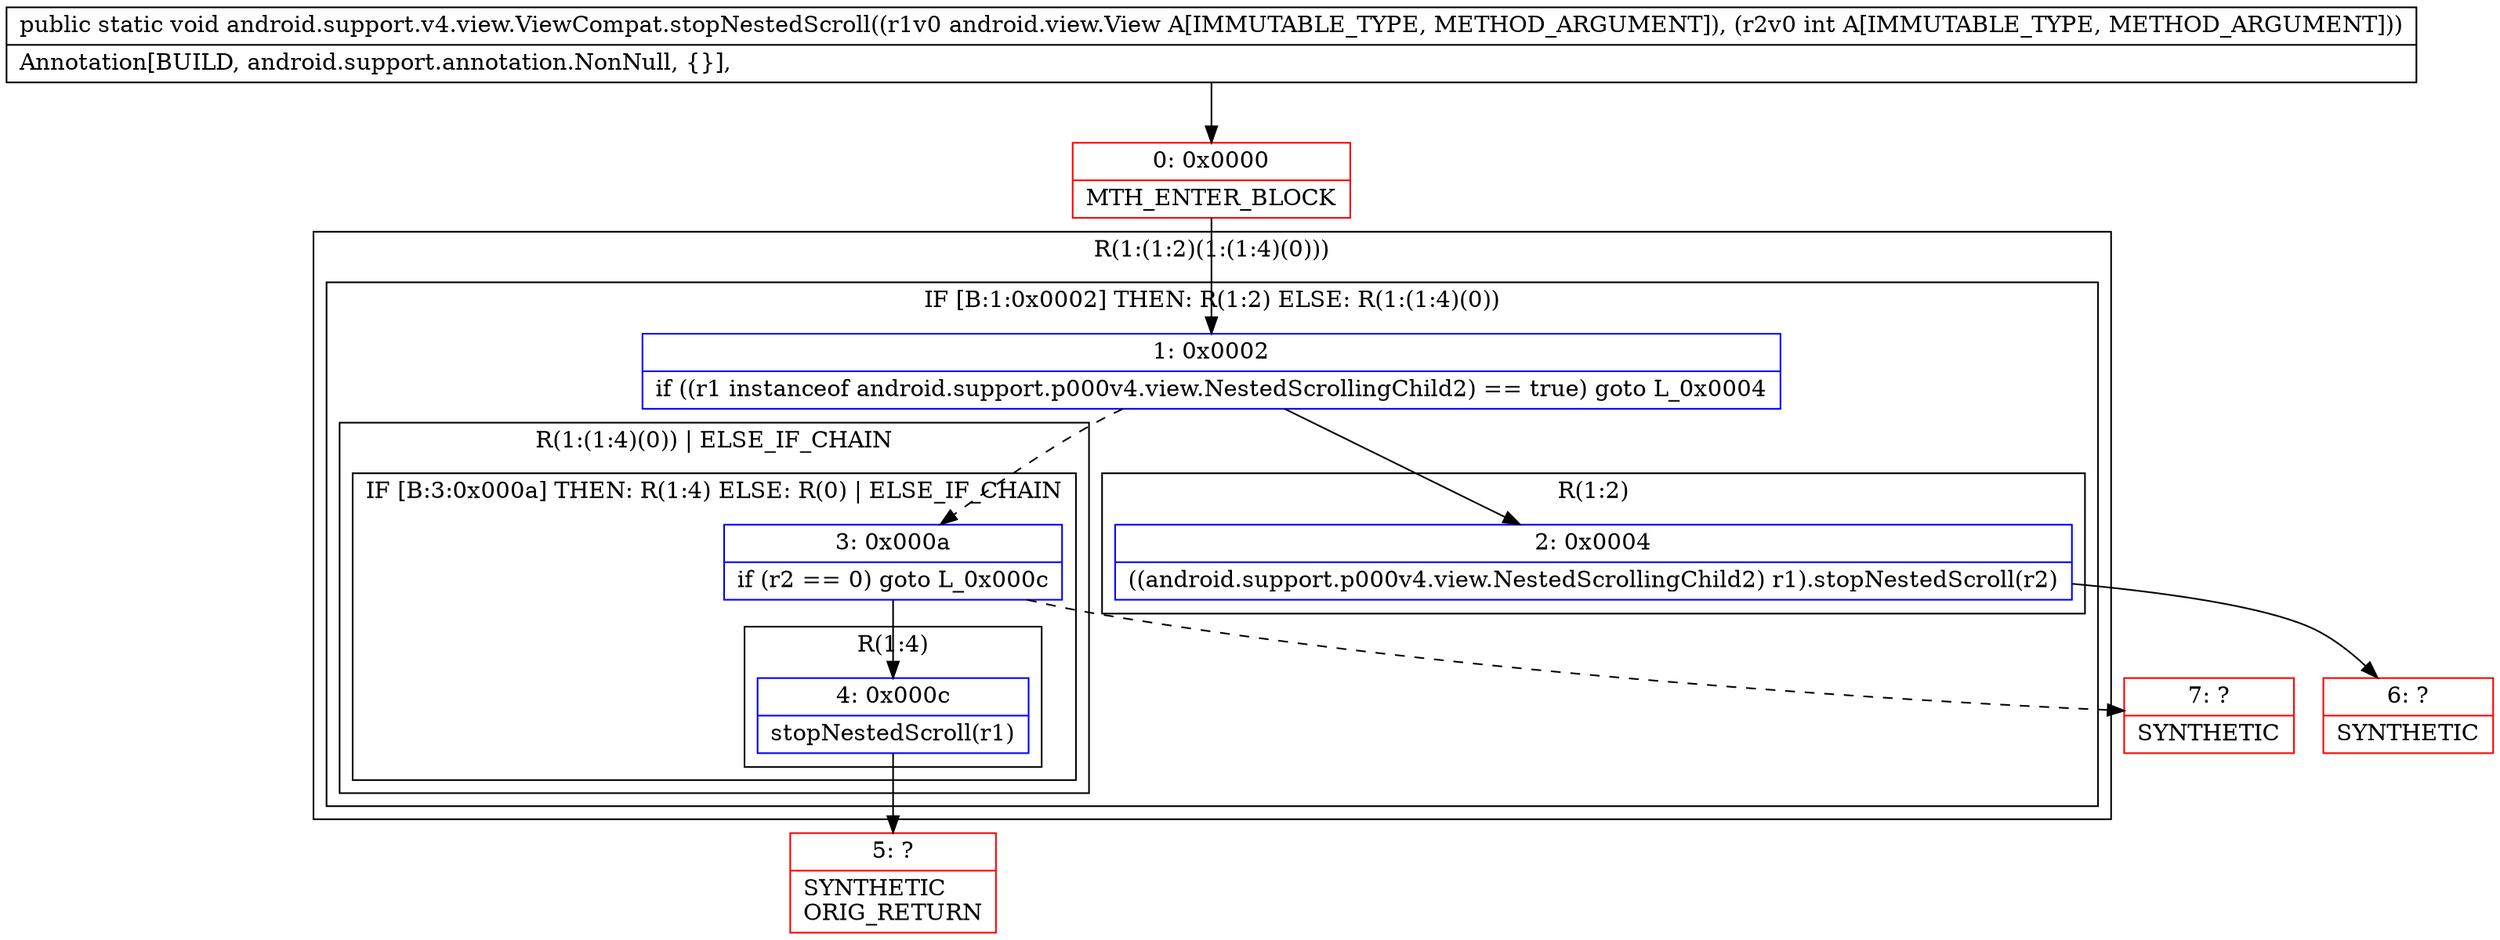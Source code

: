 digraph "CFG forandroid.support.v4.view.ViewCompat.stopNestedScroll(Landroid\/view\/View;I)V" {
subgraph cluster_Region_1792603044 {
label = "R(1:(1:2)(1:(1:4)(0)))";
node [shape=record,color=blue];
subgraph cluster_IfRegion_416748646 {
label = "IF [B:1:0x0002] THEN: R(1:2) ELSE: R(1:(1:4)(0))";
node [shape=record,color=blue];
Node_1 [shape=record,label="{1\:\ 0x0002|if ((r1 instanceof android.support.p000v4.view.NestedScrollingChild2) == true) goto L_0x0004\l}"];
subgraph cluster_Region_298590651 {
label = "R(1:2)";
node [shape=record,color=blue];
Node_2 [shape=record,label="{2\:\ 0x0004|((android.support.p000v4.view.NestedScrollingChild2) r1).stopNestedScroll(r2)\l}"];
}
subgraph cluster_Region_587663172 {
label = "R(1:(1:4)(0)) | ELSE_IF_CHAIN\l";
node [shape=record,color=blue];
subgraph cluster_IfRegion_242189651 {
label = "IF [B:3:0x000a] THEN: R(1:4) ELSE: R(0) | ELSE_IF_CHAIN\l";
node [shape=record,color=blue];
Node_3 [shape=record,label="{3\:\ 0x000a|if (r2 == 0) goto L_0x000c\l}"];
subgraph cluster_Region_784057564 {
label = "R(1:4)";
node [shape=record,color=blue];
Node_4 [shape=record,label="{4\:\ 0x000c|stopNestedScroll(r1)\l}"];
}
subgraph cluster_Region_1586166089 {
label = "R(0)";
node [shape=record,color=blue];
}
}
}
}
}
Node_0 [shape=record,color=red,label="{0\:\ 0x0000|MTH_ENTER_BLOCK\l}"];
Node_5 [shape=record,color=red,label="{5\:\ ?|SYNTHETIC\lORIG_RETURN\l}"];
Node_6 [shape=record,color=red,label="{6\:\ ?|SYNTHETIC\l}"];
Node_7 [shape=record,color=red,label="{7\:\ ?|SYNTHETIC\l}"];
MethodNode[shape=record,label="{public static void android.support.v4.view.ViewCompat.stopNestedScroll((r1v0 android.view.View A[IMMUTABLE_TYPE, METHOD_ARGUMENT]), (r2v0 int A[IMMUTABLE_TYPE, METHOD_ARGUMENT]))  | Annotation[BUILD, android.support.annotation.NonNull, \{\}], \l}"];
MethodNode -> Node_0;
Node_1 -> Node_2;
Node_1 -> Node_3[style=dashed];
Node_2 -> Node_6;
Node_3 -> Node_4;
Node_3 -> Node_7[style=dashed];
Node_4 -> Node_5;
Node_0 -> Node_1;
}


